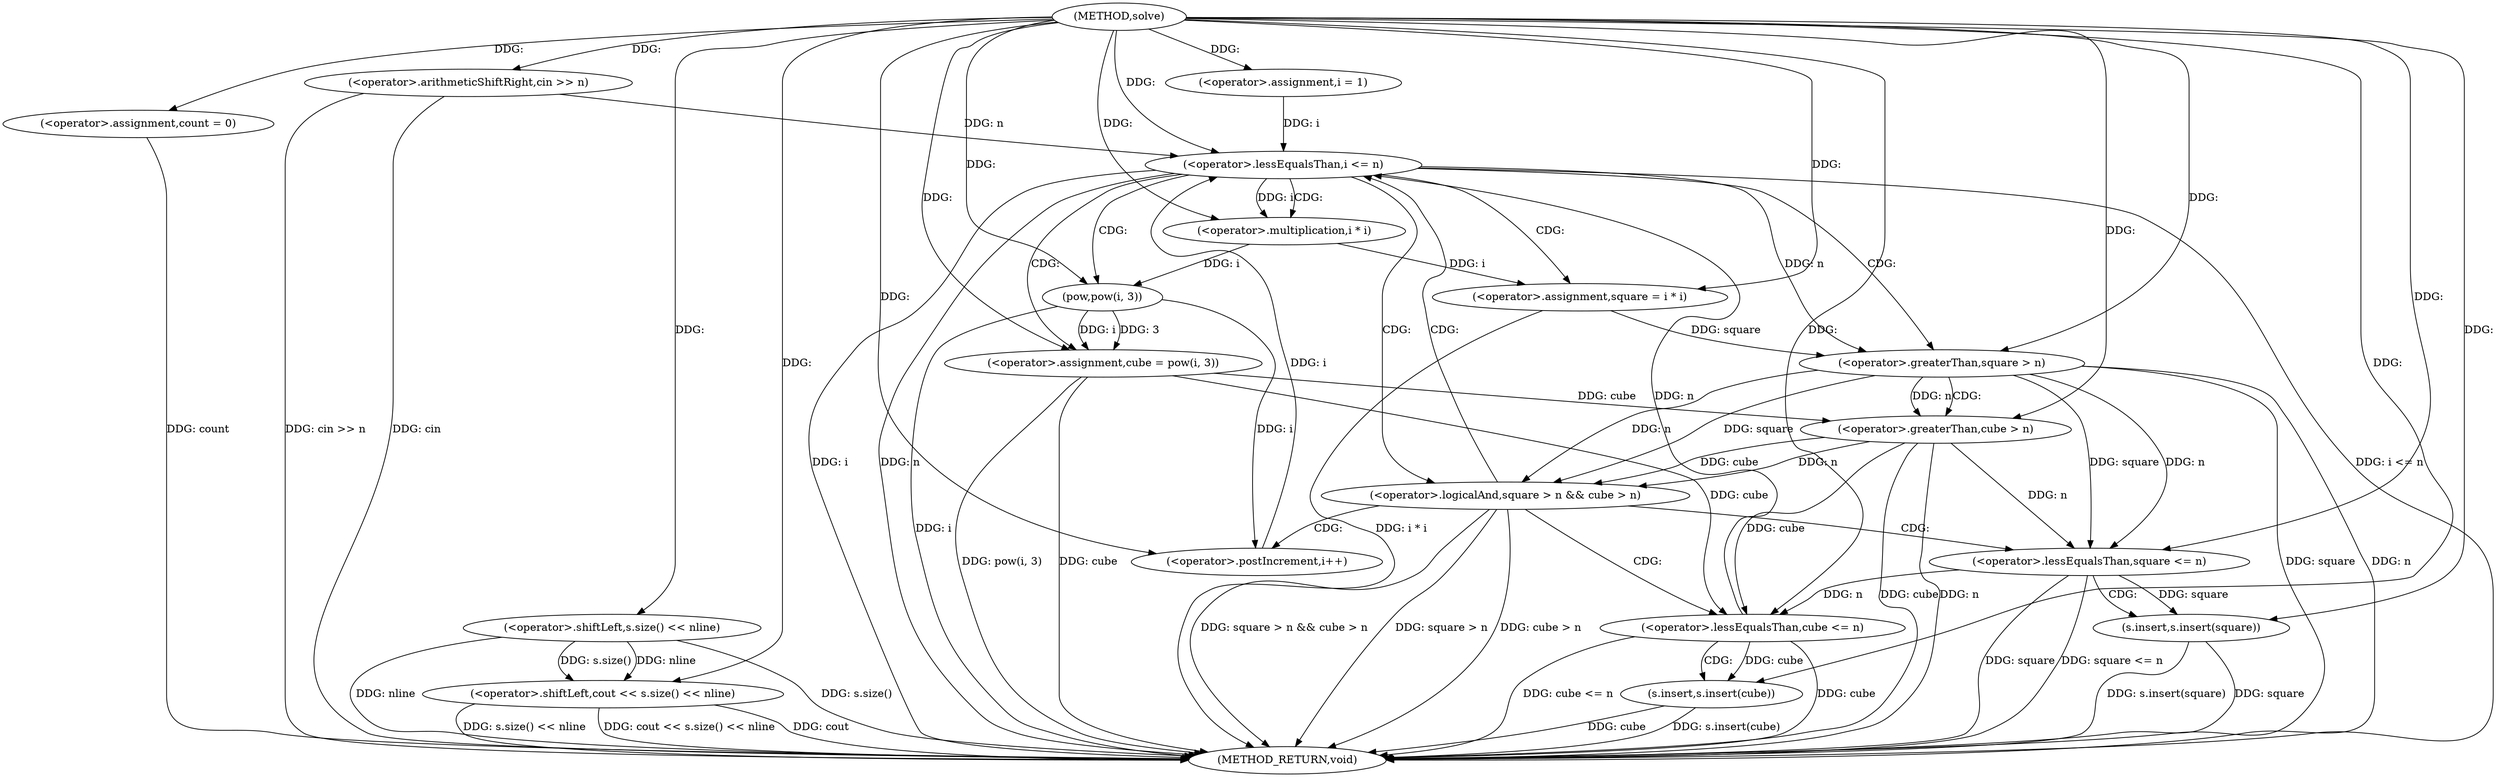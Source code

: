 digraph "solve" {  
"1000276" [label = "(METHOD,solve)" ]
"1000336" [label = "(METHOD_RETURN,void)" ]
"1000282" [label = "(<operator>.assignment,count = 0)" ]
"1000285" [label = "(<operator>.arithmeticShiftRight,cin >> n)" ]
"1000331" [label = "(<operator>.shiftLeft,cout << s.size() << nline)" ]
"1000291" [label = "(<operator>.assignment,i = 1)" ]
"1000294" [label = "(<operator>.lessEqualsThan,i <= n)" ]
"1000297" [label = "(<operator>.postIncrement,i++)" ]
"1000300" [label = "(<operator>.assignment,square = i * i)" ]
"1000305" [label = "(<operator>.assignment,cube = pow(i, 3))" ]
"1000333" [label = "(<operator>.shiftLeft,s.size() << nline)" ]
"1000311" [label = "(<operator>.logicalAnd,square > n && cube > n)" ]
"1000320" [label = "(<operator>.lessEqualsThan,square <= n)" ]
"1000323" [label = "(s.insert,s.insert(square))" ]
"1000326" [label = "(<operator>.lessEqualsThan,cube <= n)" ]
"1000329" [label = "(s.insert,s.insert(cube))" ]
"1000302" [label = "(<operator>.multiplication,i * i)" ]
"1000307" [label = "(pow,pow(i, 3))" ]
"1000312" [label = "(<operator>.greaterThan,square > n)" ]
"1000315" [label = "(<operator>.greaterThan,cube > n)" ]
  "1000282" -> "1000336"  [ label = "DDG: count"] 
  "1000285" -> "1000336"  [ label = "DDG: cin >> n"] 
  "1000294" -> "1000336"  [ label = "DDG: i"] 
  "1000294" -> "1000336"  [ label = "DDG: n"] 
  "1000294" -> "1000336"  [ label = "DDG: i <= n"] 
  "1000300" -> "1000336"  [ label = "DDG: i * i"] 
  "1000305" -> "1000336"  [ label = "DDG: cube"] 
  "1000307" -> "1000336"  [ label = "DDG: i"] 
  "1000305" -> "1000336"  [ label = "DDG: pow(i, 3)"] 
  "1000312" -> "1000336"  [ label = "DDG: square"] 
  "1000312" -> "1000336"  [ label = "DDG: n"] 
  "1000311" -> "1000336"  [ label = "DDG: square > n"] 
  "1000315" -> "1000336"  [ label = "DDG: cube"] 
  "1000315" -> "1000336"  [ label = "DDG: n"] 
  "1000311" -> "1000336"  [ label = "DDG: cube > n"] 
  "1000311" -> "1000336"  [ label = "DDG: square > n && cube > n"] 
  "1000320" -> "1000336"  [ label = "DDG: square"] 
  "1000320" -> "1000336"  [ label = "DDG: square <= n"] 
  "1000323" -> "1000336"  [ label = "DDG: square"] 
  "1000323" -> "1000336"  [ label = "DDG: s.insert(square)"] 
  "1000326" -> "1000336"  [ label = "DDG: cube"] 
  "1000326" -> "1000336"  [ label = "DDG: cube <= n"] 
  "1000329" -> "1000336"  [ label = "DDG: cube"] 
  "1000329" -> "1000336"  [ label = "DDG: s.insert(cube)"] 
  "1000333" -> "1000336"  [ label = "DDG: s.size()"] 
  "1000331" -> "1000336"  [ label = "DDG: s.size() << nline"] 
  "1000331" -> "1000336"  [ label = "DDG: cout << s.size() << nline"] 
  "1000331" -> "1000336"  [ label = "DDG: cout"] 
  "1000285" -> "1000336"  [ label = "DDG: cin"] 
  "1000333" -> "1000336"  [ label = "DDG: nline"] 
  "1000276" -> "1000282"  [ label = "DDG: "] 
  "1000276" -> "1000285"  [ label = "DDG: "] 
  "1000276" -> "1000291"  [ label = "DDG: "] 
  "1000276" -> "1000331"  [ label = "DDG: "] 
  "1000333" -> "1000331"  [ label = "DDG: nline"] 
  "1000333" -> "1000331"  [ label = "DDG: s.size()"] 
  "1000291" -> "1000294"  [ label = "DDG: i"] 
  "1000297" -> "1000294"  [ label = "DDG: i"] 
  "1000276" -> "1000294"  [ label = "DDG: "] 
  "1000285" -> "1000294"  [ label = "DDG: n"] 
  "1000326" -> "1000294"  [ label = "DDG: n"] 
  "1000307" -> "1000297"  [ label = "DDG: i"] 
  "1000276" -> "1000297"  [ label = "DDG: "] 
  "1000302" -> "1000300"  [ label = "DDG: i"] 
  "1000307" -> "1000305"  [ label = "DDG: 3"] 
  "1000307" -> "1000305"  [ label = "DDG: i"] 
  "1000276" -> "1000333"  [ label = "DDG: "] 
  "1000276" -> "1000300"  [ label = "DDG: "] 
  "1000276" -> "1000305"  [ label = "DDG: "] 
  "1000294" -> "1000302"  [ label = "DDG: i"] 
  "1000276" -> "1000302"  [ label = "DDG: "] 
  "1000302" -> "1000307"  [ label = "DDG: i"] 
  "1000276" -> "1000307"  [ label = "DDG: "] 
  "1000312" -> "1000311"  [ label = "DDG: n"] 
  "1000312" -> "1000311"  [ label = "DDG: square"] 
  "1000315" -> "1000311"  [ label = "DDG: n"] 
  "1000315" -> "1000311"  [ label = "DDG: cube"] 
  "1000312" -> "1000320"  [ label = "DDG: square"] 
  "1000276" -> "1000320"  [ label = "DDG: "] 
  "1000312" -> "1000320"  [ label = "DDG: n"] 
  "1000315" -> "1000320"  [ label = "DDG: n"] 
  "1000320" -> "1000323"  [ label = "DDG: square"] 
  "1000276" -> "1000323"  [ label = "DDG: "] 
  "1000305" -> "1000326"  [ label = "DDG: cube"] 
  "1000315" -> "1000326"  [ label = "DDG: cube"] 
  "1000276" -> "1000326"  [ label = "DDG: "] 
  "1000320" -> "1000326"  [ label = "DDG: n"] 
  "1000326" -> "1000329"  [ label = "DDG: cube"] 
  "1000276" -> "1000329"  [ label = "DDG: "] 
  "1000300" -> "1000312"  [ label = "DDG: square"] 
  "1000276" -> "1000312"  [ label = "DDG: "] 
  "1000294" -> "1000312"  [ label = "DDG: n"] 
  "1000305" -> "1000315"  [ label = "DDG: cube"] 
  "1000276" -> "1000315"  [ label = "DDG: "] 
  "1000312" -> "1000315"  [ label = "DDG: n"] 
  "1000294" -> "1000305"  [ label = "CDG: "] 
  "1000294" -> "1000300"  [ label = "CDG: "] 
  "1000294" -> "1000311"  [ label = "CDG: "] 
  "1000294" -> "1000312"  [ label = "CDG: "] 
  "1000294" -> "1000307"  [ label = "CDG: "] 
  "1000294" -> "1000302"  [ label = "CDG: "] 
  "1000311" -> "1000294"  [ label = "CDG: "] 
  "1000311" -> "1000326"  [ label = "CDG: "] 
  "1000311" -> "1000297"  [ label = "CDG: "] 
  "1000311" -> "1000320"  [ label = "CDG: "] 
  "1000320" -> "1000323"  [ label = "CDG: "] 
  "1000326" -> "1000329"  [ label = "CDG: "] 
  "1000312" -> "1000315"  [ label = "CDG: "] 
}
